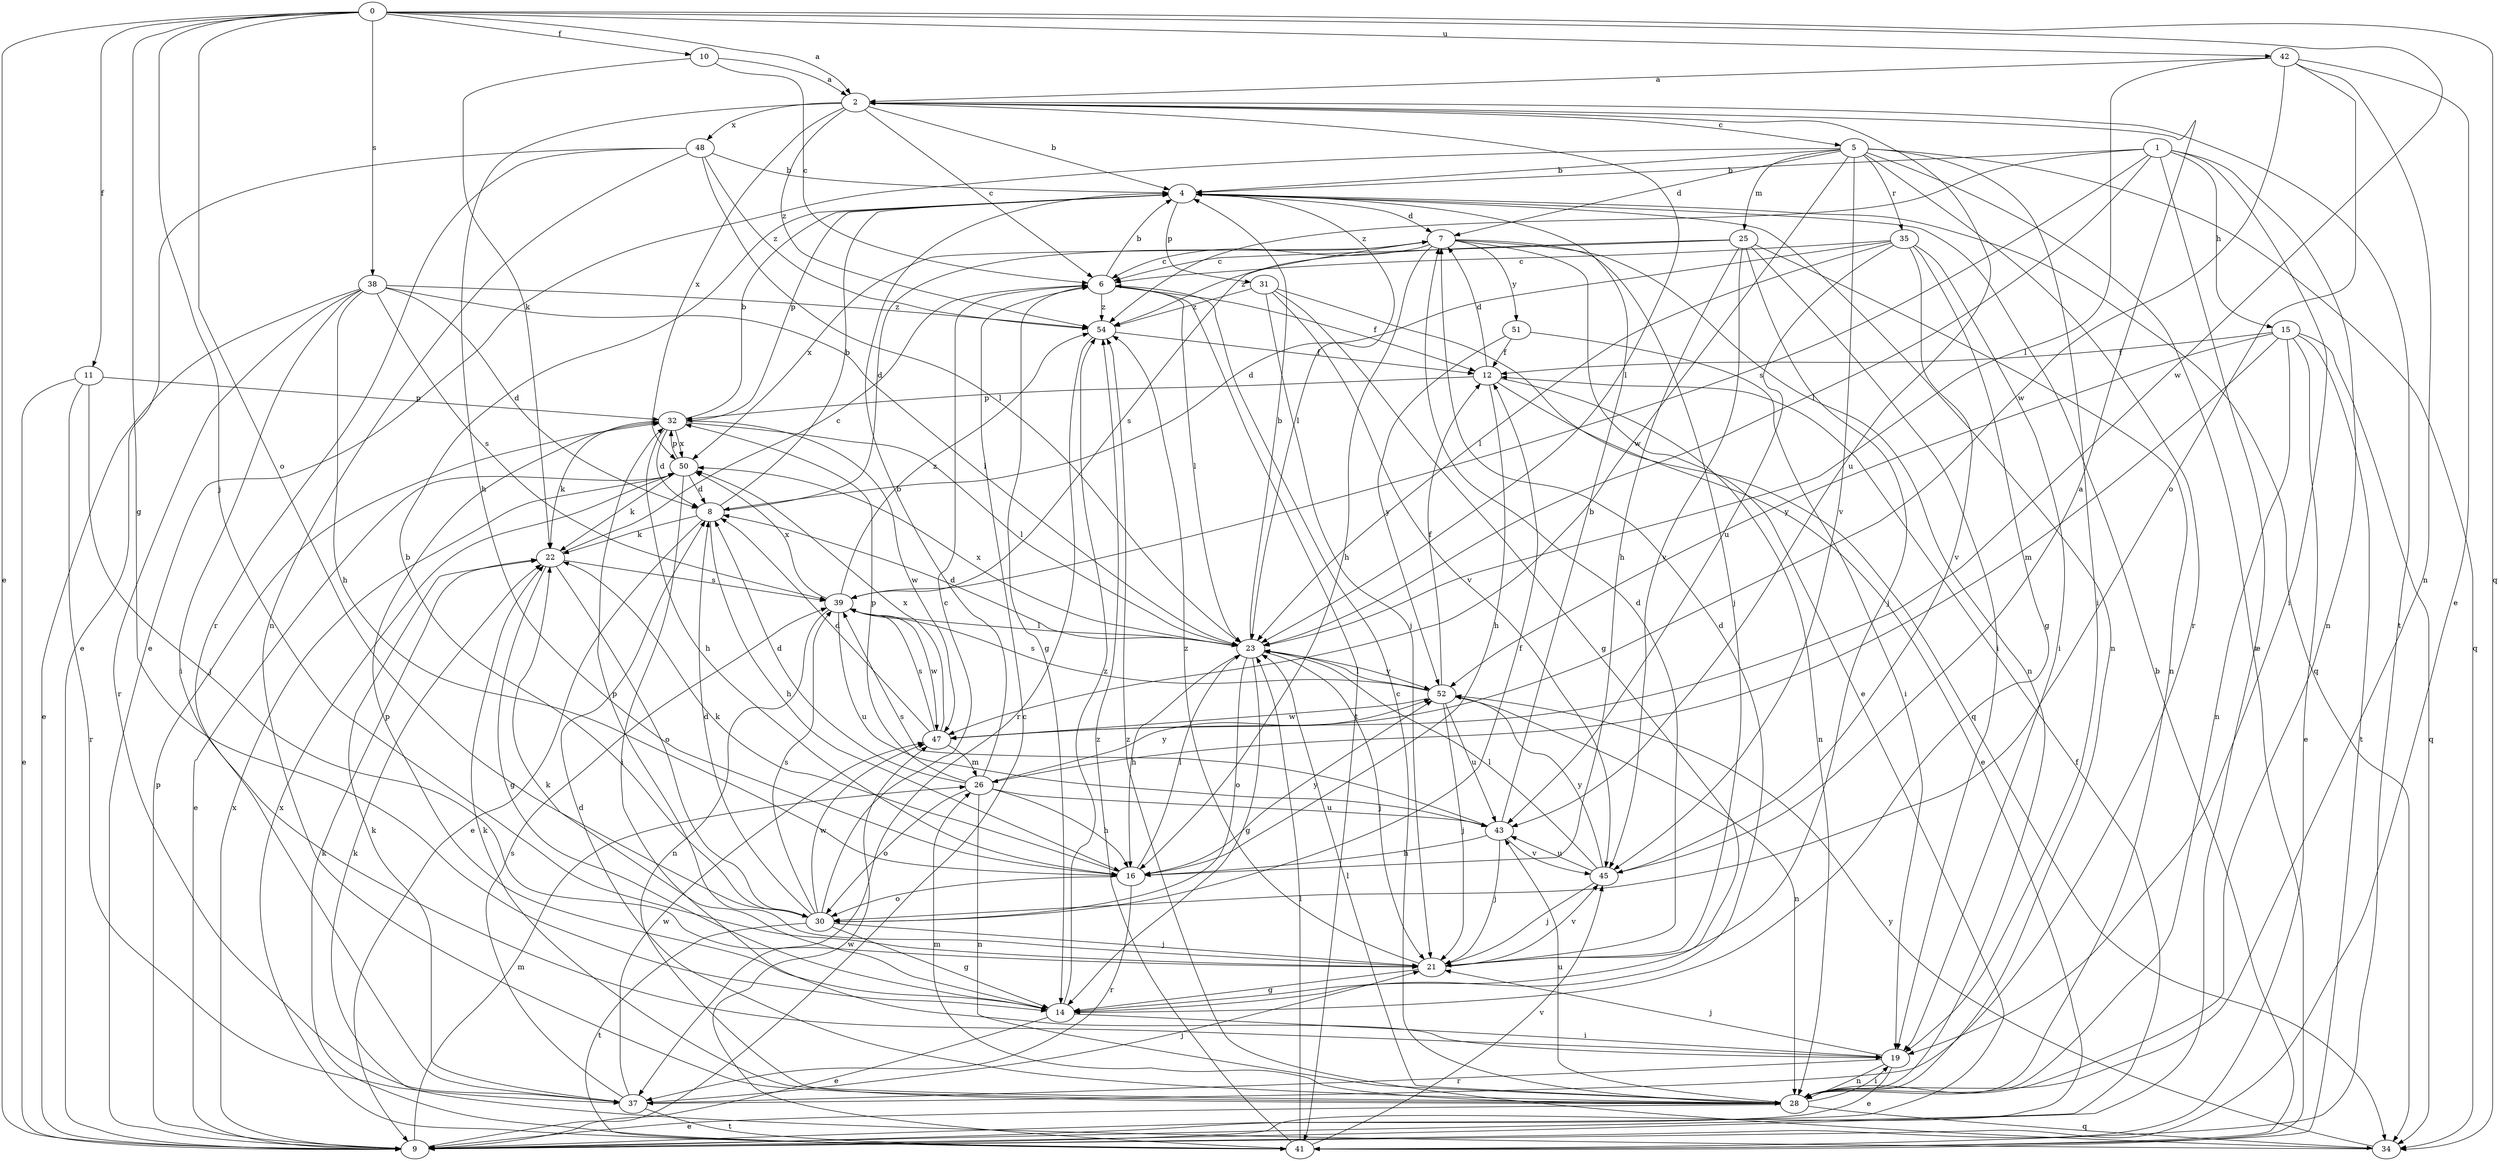 strict digraph  {
0;
1;
2;
4;
5;
6;
7;
8;
9;
10;
11;
12;
14;
15;
16;
19;
21;
22;
23;
25;
26;
28;
30;
31;
32;
34;
35;
37;
38;
39;
41;
42;
43;
45;
47;
48;
50;
51;
52;
54;
0 -> 2  [label=a];
0 -> 9  [label=e];
0 -> 10  [label=f];
0 -> 11  [label=f];
0 -> 14  [label=g];
0 -> 21  [label=j];
0 -> 30  [label=o];
0 -> 34  [label=q];
0 -> 38  [label=s];
0 -> 42  [label=u];
0 -> 47  [label=w];
1 -> 4  [label=b];
1 -> 9  [label=e];
1 -> 15  [label=h];
1 -> 19  [label=i];
1 -> 23  [label=l];
1 -> 28  [label=n];
1 -> 39  [label=s];
1 -> 54  [label=z];
2 -> 4  [label=b];
2 -> 5  [label=c];
2 -> 6  [label=c];
2 -> 16  [label=h];
2 -> 23  [label=l];
2 -> 41  [label=t];
2 -> 43  [label=u];
2 -> 48  [label=x];
2 -> 50  [label=x];
2 -> 54  [label=z];
4 -> 7  [label=d];
4 -> 23  [label=l];
4 -> 28  [label=n];
4 -> 31  [label=p];
4 -> 32  [label=p];
4 -> 34  [label=q];
5 -> 4  [label=b];
5 -> 7  [label=d];
5 -> 9  [label=e];
5 -> 19  [label=i];
5 -> 25  [label=m];
5 -> 34  [label=q];
5 -> 35  [label=r];
5 -> 37  [label=r];
5 -> 41  [label=t];
5 -> 45  [label=v];
5 -> 47  [label=w];
6 -> 4  [label=b];
6 -> 12  [label=f];
6 -> 14  [label=g];
6 -> 23  [label=l];
6 -> 41  [label=t];
6 -> 54  [label=z];
7 -> 6  [label=c];
7 -> 9  [label=e];
7 -> 16  [label=h];
7 -> 21  [label=j];
7 -> 28  [label=n];
7 -> 39  [label=s];
7 -> 50  [label=x];
7 -> 51  [label=y];
8 -> 4  [label=b];
8 -> 7  [label=d];
8 -> 9  [label=e];
8 -> 16  [label=h];
8 -> 22  [label=k];
9 -> 6  [label=c];
9 -> 12  [label=f];
9 -> 26  [label=m];
9 -> 32  [label=p];
9 -> 50  [label=x];
10 -> 2  [label=a];
10 -> 6  [label=c];
10 -> 22  [label=k];
11 -> 9  [label=e];
11 -> 21  [label=j];
11 -> 32  [label=p];
11 -> 37  [label=r];
12 -> 7  [label=d];
12 -> 9  [label=e];
12 -> 16  [label=h];
12 -> 28  [label=n];
12 -> 32  [label=p];
14 -> 7  [label=d];
14 -> 9  [label=e];
14 -> 19  [label=i];
14 -> 22  [label=k];
14 -> 32  [label=p];
14 -> 54  [label=z];
15 -> 9  [label=e];
15 -> 12  [label=f];
15 -> 26  [label=m];
15 -> 28  [label=n];
15 -> 34  [label=q];
15 -> 41  [label=t];
15 -> 52  [label=y];
16 -> 22  [label=k];
16 -> 23  [label=l];
16 -> 30  [label=o];
16 -> 37  [label=r];
16 -> 52  [label=y];
19 -> 9  [label=e];
19 -> 21  [label=j];
19 -> 28  [label=n];
19 -> 37  [label=r];
21 -> 7  [label=d];
21 -> 14  [label=g];
21 -> 32  [label=p];
21 -> 45  [label=v];
21 -> 54  [label=z];
22 -> 6  [label=c];
22 -> 14  [label=g];
22 -> 30  [label=o];
22 -> 39  [label=s];
23 -> 4  [label=b];
23 -> 8  [label=d];
23 -> 14  [label=g];
23 -> 16  [label=h];
23 -> 21  [label=j];
23 -> 30  [label=o];
23 -> 50  [label=x];
23 -> 52  [label=y];
25 -> 6  [label=c];
25 -> 16  [label=h];
25 -> 19  [label=i];
25 -> 21  [label=j];
25 -> 28  [label=n];
25 -> 45  [label=v];
25 -> 54  [label=z];
26 -> 4  [label=b];
26 -> 8  [label=d];
26 -> 16  [label=h];
26 -> 28  [label=n];
26 -> 30  [label=o];
26 -> 32  [label=p];
26 -> 43  [label=u];
26 -> 52  [label=y];
28 -> 6  [label=c];
28 -> 8  [label=d];
28 -> 9  [label=e];
28 -> 19  [label=i];
28 -> 22  [label=k];
28 -> 23  [label=l];
28 -> 26  [label=m];
28 -> 34  [label=q];
28 -> 43  [label=u];
30 -> 4  [label=b];
30 -> 6  [label=c];
30 -> 8  [label=d];
30 -> 12  [label=f];
30 -> 14  [label=g];
30 -> 21  [label=j];
30 -> 39  [label=s];
30 -> 41  [label=t];
30 -> 47  [label=w];
31 -> 14  [label=g];
31 -> 21  [label=j];
31 -> 34  [label=q];
31 -> 45  [label=v];
31 -> 54  [label=z];
32 -> 4  [label=b];
32 -> 8  [label=d];
32 -> 16  [label=h];
32 -> 22  [label=k];
32 -> 23  [label=l];
32 -> 47  [label=w];
32 -> 50  [label=x];
34 -> 22  [label=k];
34 -> 52  [label=y];
34 -> 54  [label=z];
35 -> 6  [label=c];
35 -> 8  [label=d];
35 -> 14  [label=g];
35 -> 19  [label=i];
35 -> 23  [label=l];
35 -> 43  [label=u];
35 -> 45  [label=v];
37 -> 21  [label=j];
37 -> 22  [label=k];
37 -> 39  [label=s];
37 -> 41  [label=t];
37 -> 47  [label=w];
38 -> 8  [label=d];
38 -> 9  [label=e];
38 -> 16  [label=h];
38 -> 19  [label=i];
38 -> 23  [label=l];
38 -> 37  [label=r];
38 -> 39  [label=s];
38 -> 54  [label=z];
39 -> 23  [label=l];
39 -> 28  [label=n];
39 -> 43  [label=u];
39 -> 47  [label=w];
39 -> 50  [label=x];
39 -> 54  [label=z];
41 -> 4  [label=b];
41 -> 22  [label=k];
41 -> 23  [label=l];
41 -> 45  [label=v];
41 -> 47  [label=w];
41 -> 50  [label=x];
41 -> 54  [label=z];
42 -> 2  [label=a];
42 -> 9  [label=e];
42 -> 23  [label=l];
42 -> 28  [label=n];
42 -> 30  [label=o];
42 -> 47  [label=w];
43 -> 4  [label=b];
43 -> 16  [label=h];
43 -> 21  [label=j];
43 -> 39  [label=s];
43 -> 45  [label=v];
45 -> 2  [label=a];
45 -> 21  [label=j];
45 -> 23  [label=l];
45 -> 43  [label=u];
45 -> 52  [label=y];
47 -> 8  [label=d];
47 -> 26  [label=m];
47 -> 39  [label=s];
47 -> 50  [label=x];
48 -> 4  [label=b];
48 -> 9  [label=e];
48 -> 23  [label=l];
48 -> 28  [label=n];
48 -> 37  [label=r];
48 -> 54  [label=z];
50 -> 8  [label=d];
50 -> 9  [label=e];
50 -> 19  [label=i];
50 -> 22  [label=k];
50 -> 32  [label=p];
51 -> 12  [label=f];
51 -> 19  [label=i];
51 -> 52  [label=y];
52 -> 12  [label=f];
52 -> 21  [label=j];
52 -> 23  [label=l];
52 -> 28  [label=n];
52 -> 39  [label=s];
52 -> 43  [label=u];
52 -> 47  [label=w];
54 -> 12  [label=f];
54 -> 37  [label=r];
}
